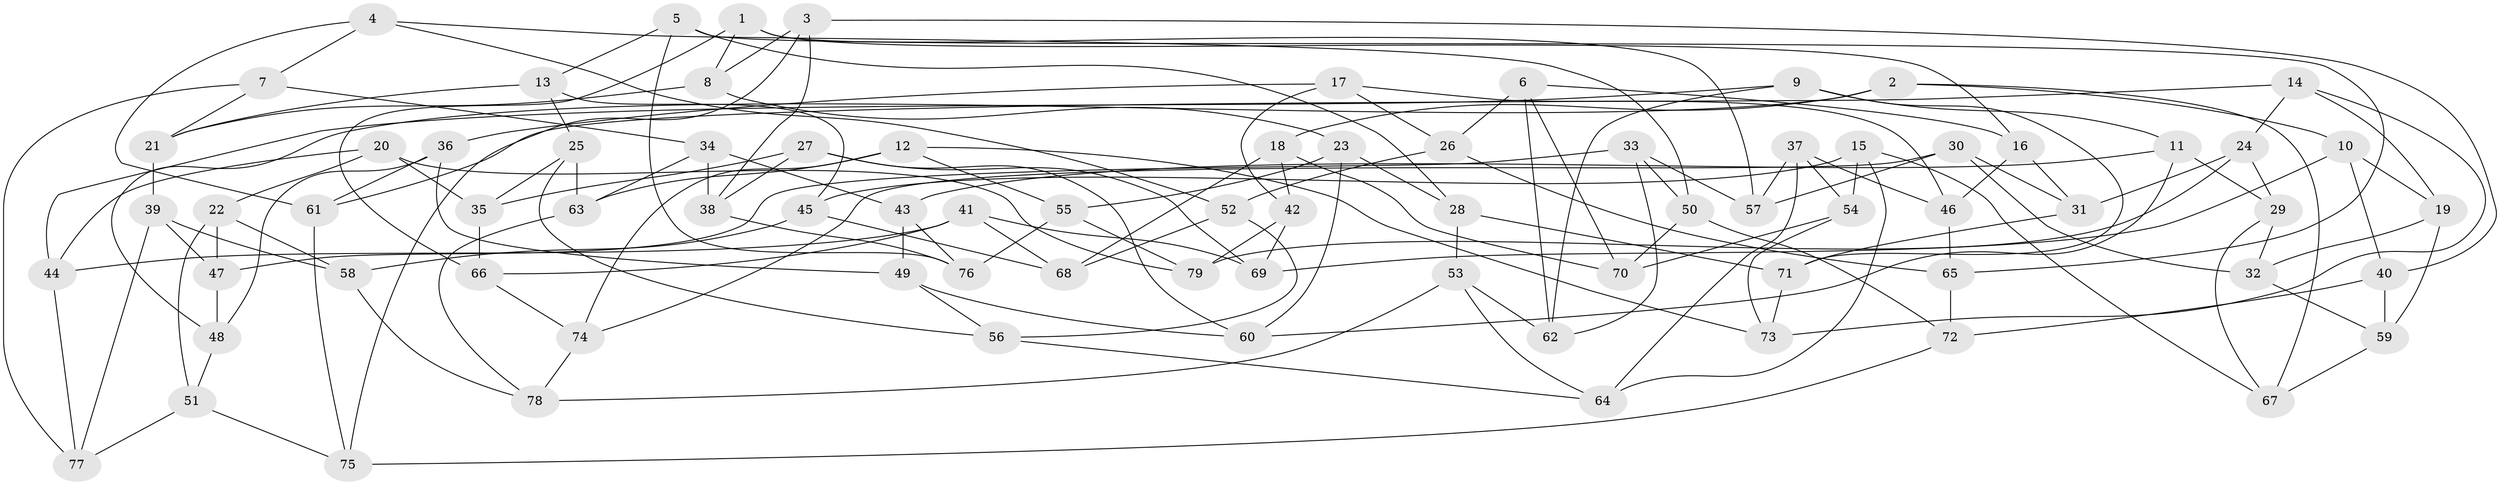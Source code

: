 // Generated by graph-tools (version 1.1) at 2025/03/03/09/25 03:03:09]
// undirected, 79 vertices, 158 edges
graph export_dot {
graph [start="1"]
  node [color=gray90,style=filled];
  1;
  2;
  3;
  4;
  5;
  6;
  7;
  8;
  9;
  10;
  11;
  12;
  13;
  14;
  15;
  16;
  17;
  18;
  19;
  20;
  21;
  22;
  23;
  24;
  25;
  26;
  27;
  28;
  29;
  30;
  31;
  32;
  33;
  34;
  35;
  36;
  37;
  38;
  39;
  40;
  41;
  42;
  43;
  44;
  45;
  46;
  47;
  48;
  49;
  50;
  51;
  52;
  53;
  54;
  55;
  56;
  57;
  58;
  59;
  60;
  61;
  62;
  63;
  64;
  65;
  66;
  67;
  68;
  69;
  70;
  71;
  72;
  73;
  74;
  75;
  76;
  77;
  78;
  79;
  1 -- 16;
  1 -- 8;
  1 -- 66;
  1 -- 57;
  2 -- 48;
  2 -- 18;
  2 -- 10;
  2 -- 67;
  3 -- 8;
  3 -- 75;
  3 -- 40;
  3 -- 38;
  4 -- 50;
  4 -- 52;
  4 -- 7;
  4 -- 61;
  5 -- 65;
  5 -- 13;
  5 -- 28;
  5 -- 76;
  6 -- 62;
  6 -- 26;
  6 -- 16;
  6 -- 70;
  7 -- 21;
  7 -- 34;
  7 -- 77;
  8 -- 23;
  8 -- 21;
  9 -- 44;
  9 -- 71;
  9 -- 11;
  9 -- 62;
  10 -- 40;
  10 -- 69;
  10 -- 19;
  11 -- 60;
  11 -- 29;
  11 -- 43;
  12 -- 63;
  12 -- 73;
  12 -- 74;
  12 -- 55;
  13 -- 21;
  13 -- 25;
  13 -- 45;
  14 -- 61;
  14 -- 73;
  14 -- 24;
  14 -- 19;
  15 -- 45;
  15 -- 54;
  15 -- 64;
  15 -- 67;
  16 -- 46;
  16 -- 31;
  17 -- 36;
  17 -- 26;
  17 -- 46;
  17 -- 42;
  18 -- 68;
  18 -- 42;
  18 -- 70;
  19 -- 32;
  19 -- 59;
  20 -- 44;
  20 -- 22;
  20 -- 35;
  20 -- 79;
  21 -- 39;
  22 -- 47;
  22 -- 51;
  22 -- 58;
  23 -- 60;
  23 -- 55;
  23 -- 28;
  24 -- 29;
  24 -- 79;
  24 -- 31;
  25 -- 56;
  25 -- 35;
  25 -- 63;
  26 -- 65;
  26 -- 52;
  27 -- 35;
  27 -- 38;
  27 -- 60;
  27 -- 69;
  28 -- 53;
  28 -- 71;
  29 -- 67;
  29 -- 32;
  30 -- 31;
  30 -- 74;
  30 -- 32;
  30 -- 57;
  31 -- 71;
  32 -- 59;
  33 -- 50;
  33 -- 57;
  33 -- 62;
  33 -- 47;
  34 -- 43;
  34 -- 38;
  34 -- 63;
  35 -- 66;
  36 -- 48;
  36 -- 49;
  36 -- 61;
  37 -- 64;
  37 -- 57;
  37 -- 54;
  37 -- 46;
  38 -- 76;
  39 -- 47;
  39 -- 58;
  39 -- 77;
  40 -- 59;
  40 -- 72;
  41 -- 69;
  41 -- 68;
  41 -- 66;
  41 -- 44;
  42 -- 79;
  42 -- 69;
  43 -- 49;
  43 -- 76;
  44 -- 77;
  45 -- 58;
  45 -- 68;
  46 -- 65;
  47 -- 48;
  48 -- 51;
  49 -- 60;
  49 -- 56;
  50 -- 72;
  50 -- 70;
  51 -- 77;
  51 -- 75;
  52 -- 56;
  52 -- 68;
  53 -- 62;
  53 -- 64;
  53 -- 78;
  54 -- 73;
  54 -- 70;
  55 -- 76;
  55 -- 79;
  56 -- 64;
  58 -- 78;
  59 -- 67;
  61 -- 75;
  63 -- 78;
  65 -- 72;
  66 -- 74;
  71 -- 73;
  72 -- 75;
  74 -- 78;
}
